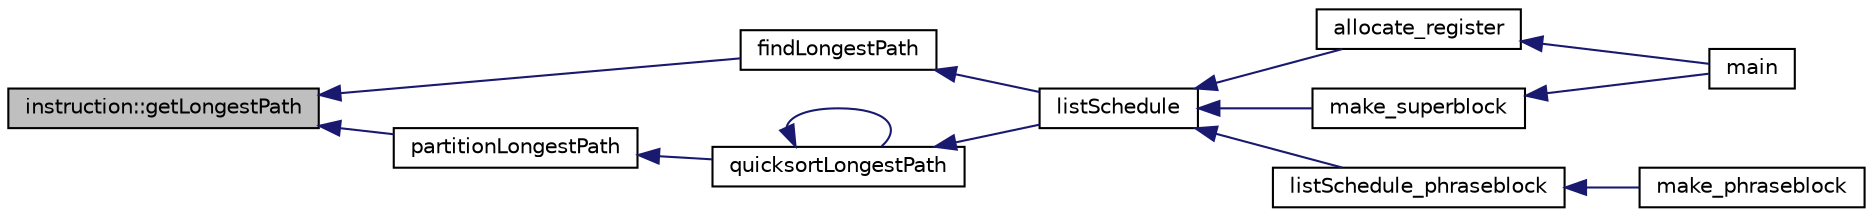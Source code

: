 digraph G
{
  edge [fontname="Helvetica",fontsize="10",labelfontname="Helvetica",labelfontsize="10"];
  node [fontname="Helvetica",fontsize="10",shape=record];
  rankdir=LR;
  Node1 [label="instruction::getLongestPath",height=0.2,width=0.4,color="black", fillcolor="grey75", style="filled" fontcolor="black"];
  Node1 -> Node2 [dir=back,color="midnightblue",fontsize="10",style="solid",fontname="Helvetica"];
  Node2 [label="findLongestPath",height=0.2,width=0.4,color="black", fillcolor="white", style="filled",URL="$listSchedule_8cpp.html#aa79c6fb1ba7cac942c3f3df4b4adb0ff"];
  Node2 -> Node3 [dir=back,color="midnightblue",fontsize="10",style="solid",fontname="Helvetica"];
  Node3 [label="listSchedule",height=0.2,width=0.4,color="black", fillcolor="white", style="filled",URL="$listSchedule_8h.html#af9a47861fb738dfb09aa240667f01b1e"];
  Node3 -> Node4 [dir=back,color="midnightblue",fontsize="10",style="solid",fontname="Helvetica"];
  Node4 [label="allocate_register",height=0.2,width=0.4,color="black", fillcolor="white", style="filled",URL="$registerAllocate_8h.html#a89206e9b97c233cca9ffa40229a32a77"];
  Node4 -> Node5 [dir=back,color="midnightblue",fontsize="10",style="solid",fontname="Helvetica"];
  Node5 [label="main",height=0.2,width=0.4,color="black", fillcolor="white", style="filled",URL="$main_8cpp.html#a0ddf1224851353fc92bfbff6f499fa97"];
  Node3 -> Node6 [dir=back,color="midnightblue",fontsize="10",style="solid",fontname="Helvetica"];
  Node6 [label="listSchedule_phraseblock",height=0.2,width=0.4,color="black", fillcolor="white", style="filled",URL="$make__phraseblock_8cpp.html#a65aeab967a815a10deb65ad6d6ce5116"];
  Node6 -> Node7 [dir=back,color="midnightblue",fontsize="10",style="solid",fontname="Helvetica"];
  Node7 [label="make_phraseblock",height=0.2,width=0.4,color="black", fillcolor="white", style="filled",URL="$make__phraseblock_8cpp.html#af5aea5750e9482dfe18f886b91b680b4"];
  Node3 -> Node8 [dir=back,color="midnightblue",fontsize="10",style="solid",fontname="Helvetica"];
  Node8 [label="make_superblock",height=0.2,width=0.4,color="black", fillcolor="white", style="filled",URL="$make__superblock_8cpp.html#a499b98fa166ddd7c784aca2c8a2c68b1"];
  Node8 -> Node5 [dir=back,color="midnightblue",fontsize="10",style="solid",fontname="Helvetica"];
  Node1 -> Node9 [dir=back,color="midnightblue",fontsize="10",style="solid",fontname="Helvetica"];
  Node9 [label="partitionLongestPath",height=0.2,width=0.4,color="black", fillcolor="white", style="filled",URL="$quickSort_8h.html#ab89021bdedd9cf3069b0abdfa7e5e585"];
  Node9 -> Node10 [dir=back,color="midnightblue",fontsize="10",style="solid",fontname="Helvetica"];
  Node10 [label="quicksortLongestPath",height=0.2,width=0.4,color="black", fillcolor="white", style="filled",URL="$quickSort_8h.html#a48781b84ce14fccda05b3081e6d5a196"];
  Node10 -> Node3 [dir=back,color="midnightblue",fontsize="10",style="solid",fontname="Helvetica"];
  Node10 -> Node10 [dir=back,color="midnightblue",fontsize="10",style="solid",fontname="Helvetica"];
}
